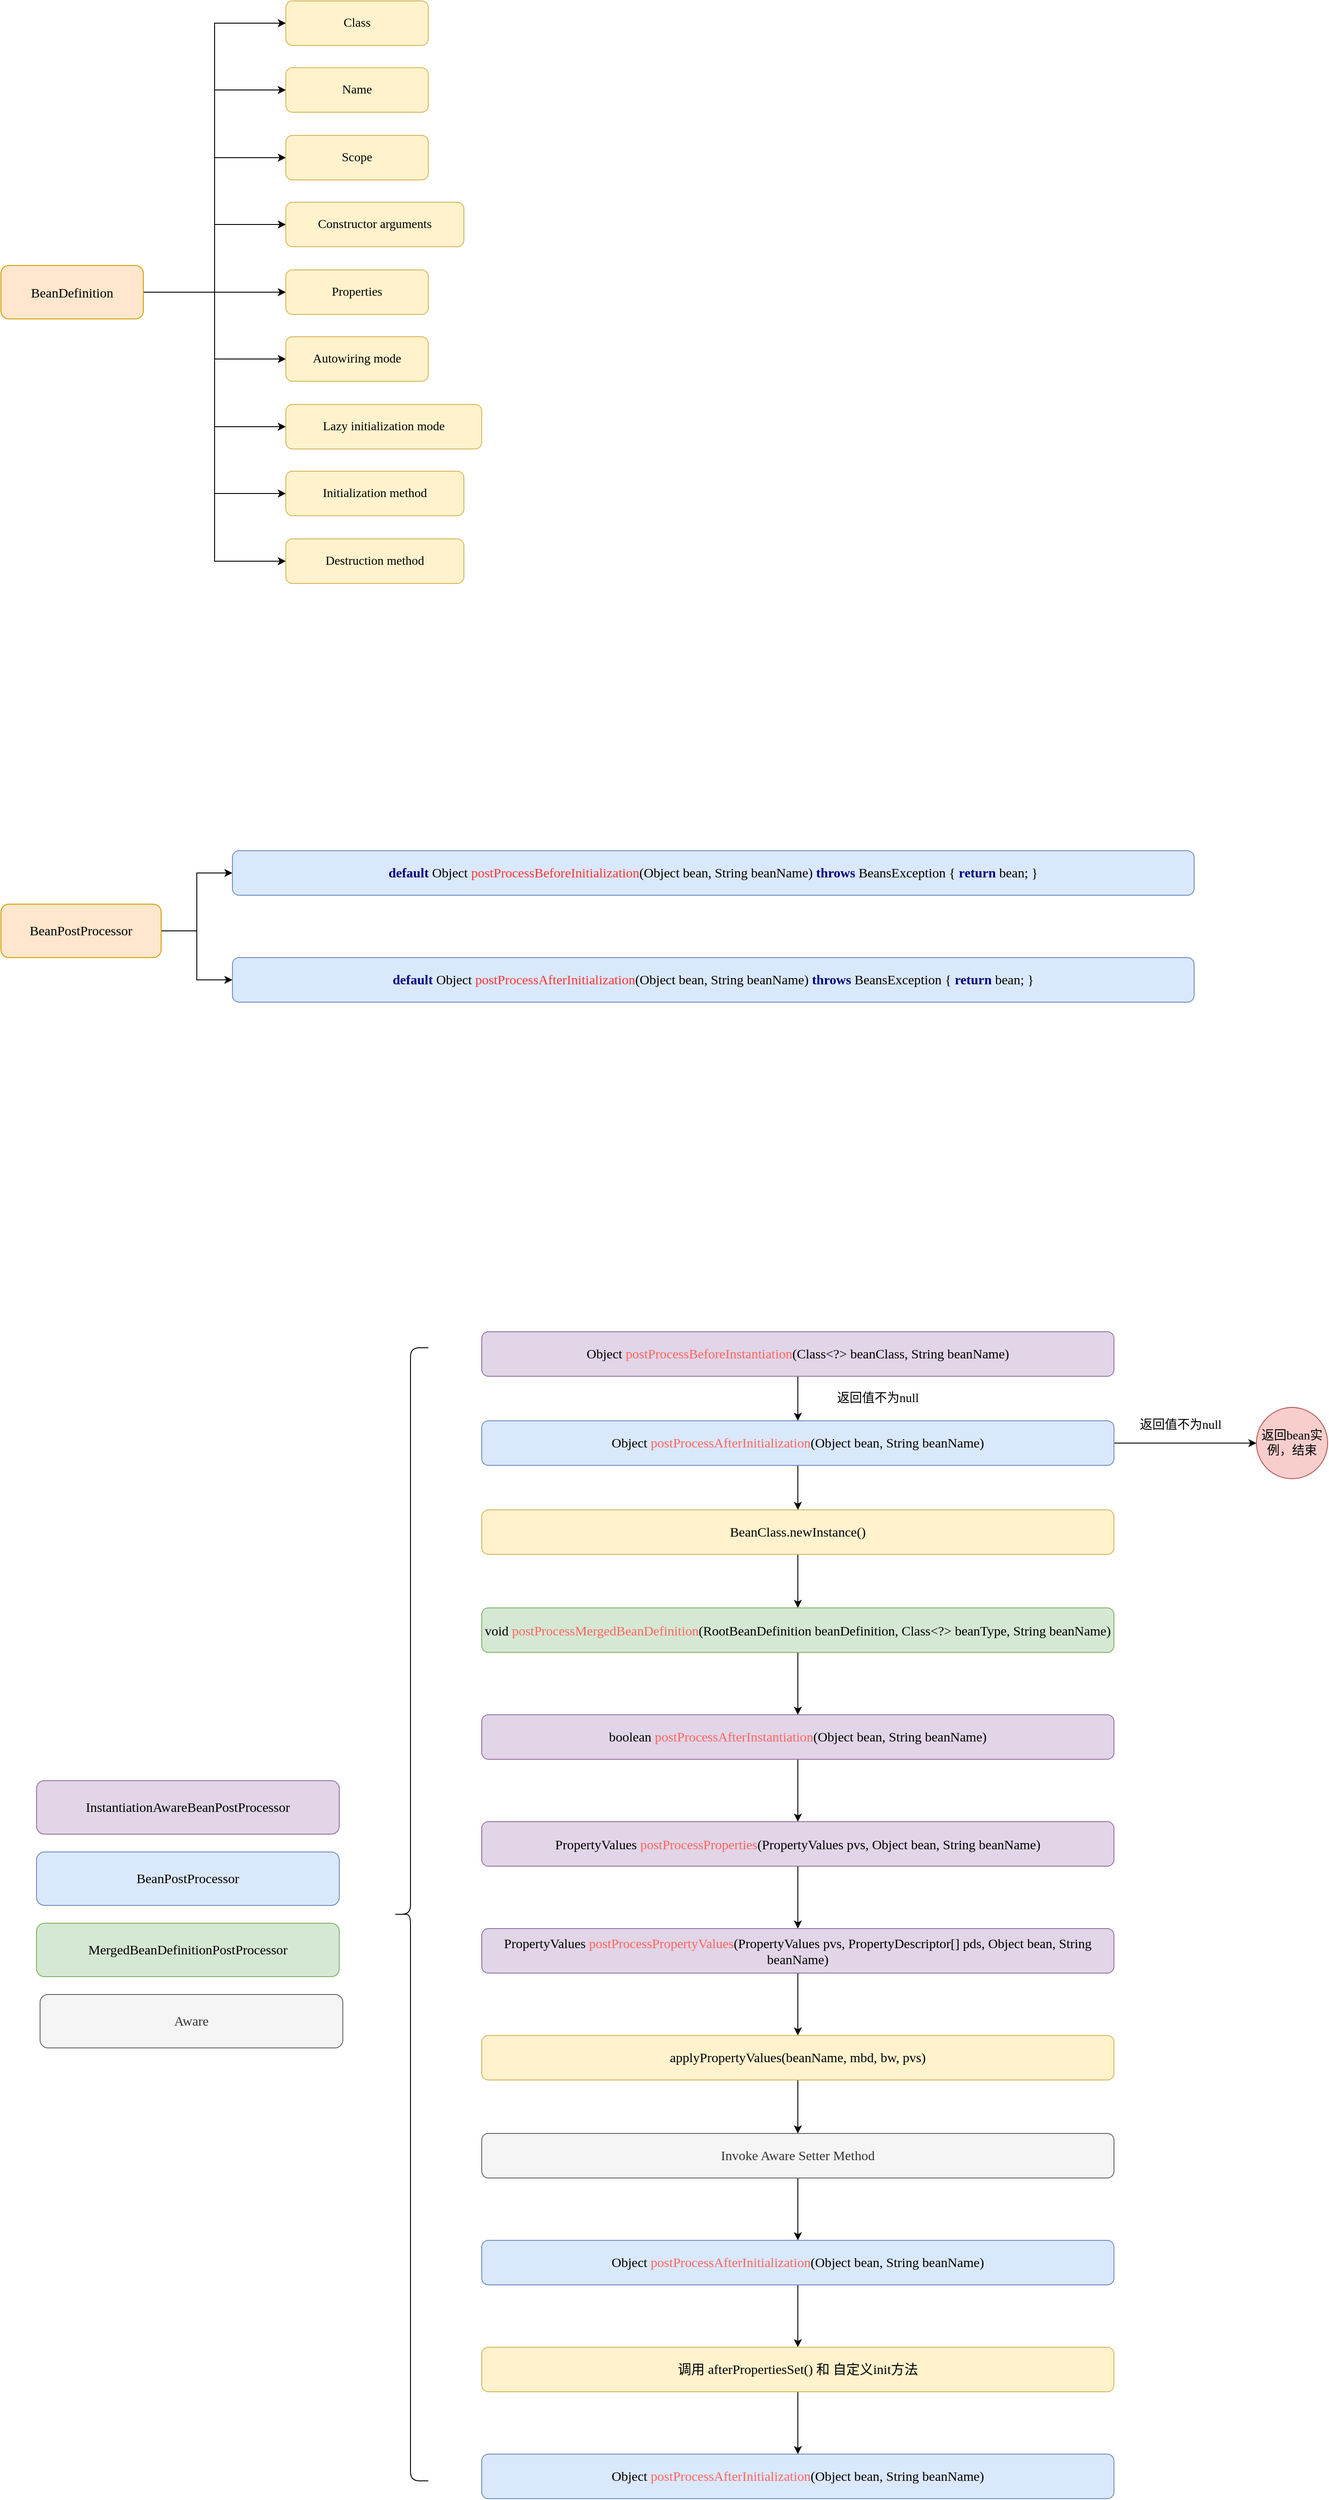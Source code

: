 <mxfile version="13.0.9" type="google" pages="2"><diagram id="gxPCDOl_KU-1ooFJxB6_" name="第 1 页"><mxGraphModel dx="5704" dy="3176" grid="1" gridSize="10" guides="1" tooltips="1" connect="1" arrows="1" fold="1" page="1" pageScale="1" pageWidth="827" pageHeight="1169" math="0" shadow="0"><root><mxCell id="0"/><mxCell id="1" parent="0"/><mxCell id="x4ZrSrbMYQMMbmm0ruc5-13" style="edgeStyle=orthogonalEdgeStyle;rounded=0;orthogonalLoop=1;jettySize=auto;html=1;exitX=1;exitY=0.5;exitDx=0;exitDy=0;entryX=0;entryY=0.5;entryDx=0;entryDy=0;" parent="1" source="x4ZrSrbMYQMMbmm0ruc5-1" target="x4ZrSrbMYQMMbmm0ruc5-2" edge="1"><mxGeometry relative="1" as="geometry"/></mxCell><mxCell id="x4ZrSrbMYQMMbmm0ruc5-14" style="edgeStyle=orthogonalEdgeStyle;rounded=0;orthogonalLoop=1;jettySize=auto;html=1;exitX=1;exitY=0.5;exitDx=0;exitDy=0;entryX=0;entryY=0.5;entryDx=0;entryDy=0;" parent="1" source="x4ZrSrbMYQMMbmm0ruc5-1" target="x4ZrSrbMYQMMbmm0ruc5-3" edge="1"><mxGeometry relative="1" as="geometry"/></mxCell><mxCell id="x4ZrSrbMYQMMbmm0ruc5-15" style="edgeStyle=orthogonalEdgeStyle;rounded=0;orthogonalLoop=1;jettySize=auto;html=1;exitX=1;exitY=0.5;exitDx=0;exitDy=0;entryX=0;entryY=0.5;entryDx=0;entryDy=0;" parent="1" source="x4ZrSrbMYQMMbmm0ruc5-1" target="x4ZrSrbMYQMMbmm0ruc5-5" edge="1"><mxGeometry relative="1" as="geometry"/></mxCell><mxCell id="x4ZrSrbMYQMMbmm0ruc5-16" style="edgeStyle=orthogonalEdgeStyle;rounded=0;orthogonalLoop=1;jettySize=auto;html=1;exitX=1;exitY=0.5;exitDx=0;exitDy=0;entryX=0;entryY=0.5;entryDx=0;entryDy=0;" parent="1" source="x4ZrSrbMYQMMbmm0ruc5-1" target="x4ZrSrbMYQMMbmm0ruc5-6" edge="1"><mxGeometry relative="1" as="geometry"/></mxCell><mxCell id="x4ZrSrbMYQMMbmm0ruc5-17" style="edgeStyle=orthogonalEdgeStyle;rounded=0;orthogonalLoop=1;jettySize=auto;html=1;exitX=1;exitY=0.5;exitDx=0;exitDy=0;entryX=0;entryY=0.5;entryDx=0;entryDy=0;" parent="1" source="x4ZrSrbMYQMMbmm0ruc5-1" target="x4ZrSrbMYQMMbmm0ruc5-7" edge="1"><mxGeometry relative="1" as="geometry"/></mxCell><mxCell id="x4ZrSrbMYQMMbmm0ruc5-18" style="edgeStyle=orthogonalEdgeStyle;rounded=0;orthogonalLoop=1;jettySize=auto;html=1;exitX=1;exitY=0.5;exitDx=0;exitDy=0;entryX=0;entryY=0.5;entryDx=0;entryDy=0;" parent="1" source="x4ZrSrbMYQMMbmm0ruc5-1" target="x4ZrSrbMYQMMbmm0ruc5-8" edge="1"><mxGeometry relative="1" as="geometry"/></mxCell><mxCell id="x4ZrSrbMYQMMbmm0ruc5-19" style="edgeStyle=orthogonalEdgeStyle;rounded=0;orthogonalLoop=1;jettySize=auto;html=1;exitX=1;exitY=0.5;exitDx=0;exitDy=0;entryX=0;entryY=0.5;entryDx=0;entryDy=0;" parent="1" source="x4ZrSrbMYQMMbmm0ruc5-1" target="x4ZrSrbMYQMMbmm0ruc5-9" edge="1"><mxGeometry relative="1" as="geometry"/></mxCell><mxCell id="x4ZrSrbMYQMMbmm0ruc5-20" style="edgeStyle=orthogonalEdgeStyle;rounded=0;orthogonalLoop=1;jettySize=auto;html=1;exitX=1;exitY=0.5;exitDx=0;exitDy=0;entryX=0;entryY=0.5;entryDx=0;entryDy=0;" parent="1" source="x4ZrSrbMYQMMbmm0ruc5-1" target="x4ZrSrbMYQMMbmm0ruc5-10" edge="1"><mxGeometry relative="1" as="geometry"/></mxCell><mxCell id="x4ZrSrbMYQMMbmm0ruc5-21" style="edgeStyle=orthogonalEdgeStyle;rounded=0;orthogonalLoop=1;jettySize=auto;html=1;exitX=1;exitY=0.5;exitDx=0;exitDy=0;entryX=0;entryY=0.5;entryDx=0;entryDy=0;" parent="1" source="x4ZrSrbMYQMMbmm0ruc5-1" target="x4ZrSrbMYQMMbmm0ruc5-11" edge="1"><mxGeometry relative="1" as="geometry"/></mxCell><mxCell id="x4ZrSrbMYQMMbmm0ruc5-1" value="&lt;font face=&quot;menlo&quot;&gt;BeanDefinition&lt;/font&gt;" style="rounded=1;whiteSpace=wrap;html=1;fontSize=15;fillColor=#ffe6cc;strokeColor=#d79b00;" parent="1" vertex="1"><mxGeometry x="30" y="553" width="160" height="60" as="geometry"/></mxCell><mxCell id="x4ZrSrbMYQMMbmm0ruc5-2" value="&lt;font face=&quot;menlo&quot;&gt;&lt;span style=&quot;font-size: 14px&quot;&gt;Class&lt;/span&gt;&lt;/font&gt;" style="rounded=1;whiteSpace=wrap;html=1;fontSize=13;fillColor=#fff2cc;strokeColor=#d6b656;" parent="1" vertex="1"><mxGeometry x="350" y="256" width="160" height="50" as="geometry"/></mxCell><mxCell id="x4ZrSrbMYQMMbmm0ruc5-3" value="&lt;font face=&quot;menlo&quot;&gt;&lt;span style=&quot;font-size: 14px&quot;&gt;Name&lt;/span&gt;&lt;/font&gt;" style="rounded=1;whiteSpace=wrap;html=1;fontSize=13;fillColor=#fff2cc;strokeColor=#d6b656;" parent="1" vertex="1"><mxGeometry x="350" y="331" width="160" height="50" as="geometry"/></mxCell><mxCell id="x4ZrSrbMYQMMbmm0ruc5-5" value="&lt;font face=&quot;menlo&quot;&gt;&lt;span style=&quot;font-size: 14px&quot;&gt;Scope&lt;/span&gt;&lt;/font&gt;" style="rounded=1;whiteSpace=wrap;html=1;fontSize=13;fillColor=#fff2cc;strokeColor=#d6b656;" parent="1" vertex="1"><mxGeometry x="350" y="407" width="160" height="50" as="geometry"/></mxCell><mxCell id="x4ZrSrbMYQMMbmm0ruc5-6" value="&lt;font face=&quot;menlo&quot;&gt;&lt;span style=&quot;font-size: 14px&quot;&gt;Constructor arguments&lt;/span&gt;&lt;/font&gt;" style="rounded=1;whiteSpace=wrap;html=1;fontSize=13;fillColor=#fff2cc;strokeColor=#d6b656;" parent="1" vertex="1"><mxGeometry x="350" y="482" width="200" height="50" as="geometry"/></mxCell><mxCell id="x4ZrSrbMYQMMbmm0ruc5-7" value="&lt;font face=&quot;menlo&quot;&gt;&lt;span style=&quot;font-size: 14px&quot;&gt;Properties&lt;/span&gt;&lt;/font&gt;" style="rounded=1;whiteSpace=wrap;html=1;fontSize=13;fillColor=#fff2cc;strokeColor=#d6b656;" parent="1" vertex="1"><mxGeometry x="350" y="558" width="160" height="50" as="geometry"/></mxCell><mxCell id="x4ZrSrbMYQMMbmm0ruc5-8" value="&lt;font face=&quot;menlo&quot;&gt;&lt;span style=&quot;font-size: 14px&quot;&gt;Autowiring mode&lt;/span&gt;&lt;/font&gt;" style="rounded=1;whiteSpace=wrap;html=1;fontSize=13;fillColor=#fff2cc;strokeColor=#d6b656;" parent="1" vertex="1"><mxGeometry x="350" y="633" width="160" height="50" as="geometry"/></mxCell><mxCell id="x4ZrSrbMYQMMbmm0ruc5-9" value="&lt;font face=&quot;menlo&quot;&gt;&lt;span style=&quot;font-size: 14px&quot;&gt;Lazy initialization mode&lt;/span&gt;&lt;/font&gt;" style="rounded=1;whiteSpace=wrap;html=1;fontSize=13;fillColor=#fff2cc;strokeColor=#d6b656;" parent="1" vertex="1"><mxGeometry x="350" y="709" width="220" height="50" as="geometry"/></mxCell><mxCell id="x4ZrSrbMYQMMbmm0ruc5-10" value="&lt;font face=&quot;menlo&quot;&gt;&lt;span style=&quot;font-size: 14px&quot;&gt;Initialization method&lt;/span&gt;&lt;/font&gt;" style="rounded=1;whiteSpace=wrap;html=1;fontSize=13;fillColor=#fff2cc;strokeColor=#d6b656;" parent="1" vertex="1"><mxGeometry x="350" y="784" width="200" height="50" as="geometry"/></mxCell><mxCell id="x4ZrSrbMYQMMbmm0ruc5-11" value="&lt;font face=&quot;menlo&quot;&gt;&lt;span style=&quot;font-size: 14px&quot;&gt;Destruction method&lt;/span&gt;&lt;/font&gt;" style="rounded=1;whiteSpace=wrap;html=1;fontSize=13;fillColor=#fff2cc;strokeColor=#d6b656;" parent="1" vertex="1"><mxGeometry x="350" y="860" width="200" height="50" as="geometry"/></mxCell><mxCell id="DmhwAiRuk8RHg8lQw8UB-2" style="edgeStyle=orthogonalEdgeStyle;rounded=0;orthogonalLoop=1;jettySize=auto;html=1;exitX=1;exitY=0.5;exitDx=0;exitDy=0;entryX=0;entryY=0.5;entryDx=0;entryDy=0;" edge="1" parent="1" source="x4ZrSrbMYQMMbmm0ruc5-22" target="x4ZrSrbMYQMMbmm0ruc5-23"><mxGeometry relative="1" as="geometry"/></mxCell><mxCell id="DmhwAiRuk8RHg8lQw8UB-3" style="edgeStyle=orthogonalEdgeStyle;rounded=0;orthogonalLoop=1;jettySize=auto;html=1;exitX=1;exitY=0.5;exitDx=0;exitDy=0;entryX=0;entryY=0.5;entryDx=0;entryDy=0;" edge="1" parent="1" source="x4ZrSrbMYQMMbmm0ruc5-22" target="DmhwAiRuk8RHg8lQw8UB-1"><mxGeometry relative="1" as="geometry"/></mxCell><mxCell id="x4ZrSrbMYQMMbmm0ruc5-22" value="&lt;pre style=&quot;font-family: &amp;#34;menlo&amp;#34; ; font-size: 11.3pt&quot;&gt;BeanPostProcessor&lt;/pre&gt;" style="rounded=1;whiteSpace=wrap;html=1;fontSize=15;fillColor=#ffe6cc;strokeColor=#d79b00;" parent="1" vertex="1"><mxGeometry x="30" y="1270" width="180" height="60" as="geometry"/></mxCell><mxCell id="x4ZrSrbMYQMMbmm0ruc5-23" value="&lt;pre style=&quot;font-family: &amp;#34;menlo&amp;#34; ; font-size: 11.3pt&quot;&gt;&lt;span style=&quot;color: rgb(0 , 0 , 128) ; font-weight: bold&quot;&gt;default &lt;/span&gt;Object &lt;font color=&quot;#ff3333&quot;&gt;postProcessBeforeInitialization&lt;/font&gt;(Object bean, String beanName) &lt;span style=&quot;color: rgb(0 , 0 , 128) ; font-weight: bold&quot;&gt;throws &lt;/span&gt;BeansException { &lt;span style=&quot;color: rgb(0 , 0 , 128) ; font-weight: bold&quot;&gt;return &lt;/span&gt;bean; }&lt;/pre&gt;" style="rounded=1;whiteSpace=wrap;html=1;fontSize=13;fillColor=#dae8fc;strokeColor=#6c8ebf;align=center;" parent="1" vertex="1"><mxGeometry x="290" y="1210" width="1080" height="50" as="geometry"/></mxCell><mxCell id="DmhwAiRuk8RHg8lQw8UB-1" value="&lt;pre style=&quot;font-size: 11.3pt ; font-family: &amp;#34;menlo&amp;#34;&quot;&gt;&lt;pre style=&quot;font-family: &amp;#34;menlo&amp;#34; ; font-size: 11.3pt&quot;&gt;&lt;span style=&quot;color: rgb(0 , 0 , 128) ; font-weight: bold&quot;&gt;default &lt;/span&gt;Object &lt;font color=&quot;#ff3333&quot;&gt;postProcessAfterInitialization&lt;/font&gt;(Object bean, String beanName) &lt;span style=&quot;color: rgb(0 , 0 , 128) ; font-weight: bold&quot;&gt;throws &lt;/span&gt;BeansException { &lt;span style=&quot;color: rgb(0 , 0 , 128) ; font-weight: bold&quot;&gt;return &lt;/span&gt;bean; }&lt;/pre&gt;&lt;/pre&gt;" style="rounded=1;whiteSpace=wrap;html=1;fontSize=13;fillColor=#dae8fc;strokeColor=#6c8ebf;align=center;" vertex="1" parent="1"><mxGeometry x="290" y="1330" width="1080" height="50" as="geometry"/></mxCell><mxCell id="DmhwAiRuk8RHg8lQw8UB-14" style="edgeStyle=orthogonalEdgeStyle;rounded=0;orthogonalLoop=1;jettySize=auto;html=1;exitX=0.5;exitY=1;exitDx=0;exitDy=0;entryX=0.5;entryY=0;entryDx=0;entryDy=0;" edge="1" parent="1" source="DmhwAiRuk8RHg8lQw8UB-4" target="DmhwAiRuk8RHg8lQw8UB-8"><mxGeometry relative="1" as="geometry"/></mxCell><mxCell id="DmhwAiRuk8RHg8lQw8UB-4" value="&lt;pre&gt;&lt;pre&gt;&lt;font face=&quot;menlo&quot;&gt;&lt;span style=&quot;font-size: 15.067px&quot;&gt;Object &lt;font color=&quot;#ff645e&quot;&gt;postProcessBeforeInstantiation&lt;/font&gt;(Class&amp;lt;?&amp;gt; beanClass, String beanName)&lt;/span&gt;&lt;/font&gt;&lt;font face=&quot;menlo&quot;&gt;&lt;span style=&quot;font-size: 11.3pt&quot;&gt;&lt;br&gt;&lt;/span&gt;&lt;/font&gt;&lt;/pre&gt;&lt;/pre&gt;" style="rounded=1;whiteSpace=wrap;html=1;fontSize=13;align=center;fillColor=#e1d5e7;strokeColor=#9673a6;" vertex="1" parent="1"><mxGeometry x="570" y="1750" width="710" height="50" as="geometry"/></mxCell><mxCell id="DmhwAiRuk8RHg8lQw8UB-5" value="&lt;pre style=&quot;font-family: &amp;#34;menlo&amp;#34; ; font-size: 11.3pt&quot;&gt;InstantiationAwareBeanPostProcessor&lt;/pre&gt;" style="rounded=1;whiteSpace=wrap;html=1;fontSize=15;fillColor=#e1d5e7;strokeColor=#9673a6;" vertex="1" parent="1"><mxGeometry x="70" y="2254" width="340" height="60" as="geometry"/></mxCell><mxCell id="DmhwAiRuk8RHg8lQw8UB-7" value="&lt;pre style=&quot;font-family: &amp;#34;menlo&amp;#34; ; font-size: 11.3pt&quot;&gt;BeanPostProcessor&lt;/pre&gt;" style="rounded=1;whiteSpace=wrap;html=1;fontSize=15;fillColor=#dae8fc;strokeColor=#6c8ebf;" vertex="1" parent="1"><mxGeometry x="70" y="2334" width="340" height="60" as="geometry"/></mxCell><mxCell id="DmhwAiRuk8RHg8lQw8UB-17" style="edgeStyle=orthogonalEdgeStyle;rounded=0;orthogonalLoop=1;jettySize=auto;html=1;exitX=1;exitY=0.5;exitDx=0;exitDy=0;entryX=0;entryY=0.5;entryDx=0;entryDy=0;" edge="1" parent="1" source="DmhwAiRuk8RHg8lQw8UB-8" target="DmhwAiRuk8RHg8lQw8UB-16"><mxGeometry relative="1" as="geometry"/></mxCell><mxCell id="DmhwAiRuk8RHg8lQw8UB-23" style="edgeStyle=orthogonalEdgeStyle;rounded=0;orthogonalLoop=1;jettySize=auto;html=1;exitX=0.5;exitY=1;exitDx=0;exitDy=0;entryX=0.5;entryY=0;entryDx=0;entryDy=0;strokeColor=#000000;" edge="1" parent="1" source="DmhwAiRuk8RHg8lQw8UB-8" target="DmhwAiRuk8RHg8lQw8UB-22"><mxGeometry relative="1" as="geometry"/></mxCell><mxCell id="DmhwAiRuk8RHg8lQw8UB-8" value="&lt;pre&gt;&lt;pre&gt;&lt;font face=&quot;menlo&quot;&gt;&lt;span style=&quot;font-size: 15.067px&quot;&gt;Object &lt;font color=&quot;#ff645e&quot;&gt;postProcessAfterInitialization&lt;/font&gt;(Object bean, String beanName)&lt;/span&gt;&lt;span style=&quot;font-size: 11.3pt&quot;&gt;&lt;br&gt;&lt;/span&gt;&lt;/font&gt;&lt;/pre&gt;&lt;/pre&gt;" style="rounded=1;whiteSpace=wrap;html=1;fontSize=13;align=center;fillColor=#dae8fc;strokeColor=#6c8ebf;" vertex="1" parent="1"><mxGeometry x="570" y="1850" width="710" height="50" as="geometry"/></mxCell><mxCell id="DmhwAiRuk8RHg8lQw8UB-15" value="&lt;font style=&quot;font-size: 14px&quot; face=&quot;menlo&quot;&gt;返回值不为null&lt;/font&gt;" style="text;html=1;strokeColor=none;fillColor=none;align=center;verticalAlign=middle;whiteSpace=wrap;rounded=0;" vertex="1" parent="1"><mxGeometry x="940" y="1810" width="150" height="30" as="geometry"/></mxCell><mxCell id="DmhwAiRuk8RHg8lQw8UB-16" value="&lt;font style=&quot;font-size: 14px&quot; face=&quot;menlo&quot;&gt;返回bean实例，结束&lt;/font&gt;" style="ellipse;whiteSpace=wrap;html=1;aspect=fixed;fillColor=#f8cecc;strokeColor=#b85450;" vertex="1" parent="1"><mxGeometry x="1440" y="1835" width="80" height="80" as="geometry"/></mxCell><mxCell id="DmhwAiRuk8RHg8lQw8UB-18" value="&lt;font style=&quot;font-size: 14px&quot; face=&quot;menlo&quot;&gt;返回值不为null&lt;/font&gt;" style="text;html=1;strokeColor=none;fillColor=none;align=center;verticalAlign=middle;whiteSpace=wrap;rounded=0;" vertex="1" parent="1"><mxGeometry x="1280" y="1840" width="150" height="30" as="geometry"/></mxCell><mxCell id="DmhwAiRuk8RHg8lQw8UB-27" style="edgeStyle=orthogonalEdgeStyle;rounded=0;orthogonalLoop=1;jettySize=auto;html=1;exitX=0.5;exitY=1;exitDx=0;exitDy=0;entryX=0.5;entryY=0;entryDx=0;entryDy=0;strokeColor=#000000;" edge="1" parent="1" source="DmhwAiRuk8RHg8lQw8UB-22" target="DmhwAiRuk8RHg8lQw8UB-25"><mxGeometry relative="1" as="geometry"/></mxCell><mxCell id="DmhwAiRuk8RHg8lQw8UB-22" value="&lt;pre&gt;&lt;pre&gt;&lt;font face=&quot;menlo&quot;&gt;&lt;span style=&quot;font-size: 15.067px&quot;&gt;BeanClass.newInstance()&lt;/span&gt;&lt;/font&gt;&lt;/pre&gt;&lt;/pre&gt;" style="rounded=1;whiteSpace=wrap;html=1;fontSize=13;align=center;fillColor=#fff2cc;strokeColor=#d6b656;" vertex="1" parent="1"><mxGeometry x="570" y="1950" width="710" height="50" as="geometry"/></mxCell><mxCell id="DmhwAiRuk8RHg8lQw8UB-24" value="&lt;pre style=&quot;font-family: &amp;#34;menlo&amp;#34; ; font-size: 11.3pt&quot;&gt;MergedBeanDefinitionPostProcessor&lt;/pre&gt;" style="rounded=1;whiteSpace=wrap;html=1;fontSize=15;fillColor=#d5e8d4;strokeColor=#82b366;" vertex="1" parent="1"><mxGeometry x="70" y="2414" width="340" height="60" as="geometry"/></mxCell><mxCell id="DmhwAiRuk8RHg8lQw8UB-29" style="edgeStyle=orthogonalEdgeStyle;rounded=0;orthogonalLoop=1;jettySize=auto;html=1;exitX=0.5;exitY=1;exitDx=0;exitDy=0;strokeColor=#000000;" edge="1" parent="1" source="DmhwAiRuk8RHg8lQw8UB-25" target="DmhwAiRuk8RHg8lQw8UB-28"><mxGeometry relative="1" as="geometry"/></mxCell><mxCell id="DmhwAiRuk8RHg8lQw8UB-25" value="&lt;font face=&quot;menlo&quot; style=&quot;font-size: 15px&quot;&gt;void &lt;font color=&quot;#ff645e&quot;&gt;postProcessMergedBeanDefinition&lt;/font&gt;(RootBeanDefinition beanDefinition, Class&amp;lt;?&amp;gt; beanType, String beanName)&lt;/font&gt;" style="rounded=1;whiteSpace=wrap;fontSize=15;align=center;fillColor=#d5e8d4;strokeColor=#82b366;html=1;" vertex="1" parent="1"><mxGeometry x="570" y="2060" width="710" height="50" as="geometry"/></mxCell><mxCell id="DmhwAiRuk8RHg8lQw8UB-31" style="edgeStyle=orthogonalEdgeStyle;rounded=0;orthogonalLoop=1;jettySize=auto;html=1;exitX=0.5;exitY=1;exitDx=0;exitDy=0;entryX=0.5;entryY=0;entryDx=0;entryDy=0;strokeColor=#000000;" edge="1" parent="1" source="DmhwAiRuk8RHg8lQw8UB-28" target="DmhwAiRuk8RHg8lQw8UB-30"><mxGeometry relative="1" as="geometry"/></mxCell><mxCell id="DmhwAiRuk8RHg8lQw8UB-28" value="&lt;pre&gt;&lt;pre&gt;&lt;font face=&quot;menlo&quot;&gt;&lt;span style=&quot;font-size: 15.067px&quot;&gt;boolean &lt;font color=&quot;#ff645e&quot;&gt;postProcessAfterInstantiation&lt;/font&gt;(Object bean, String beanName)&lt;/span&gt;&lt;span style=&quot;font-size: 11.3pt&quot;&gt;&lt;br&gt;&lt;/span&gt;&lt;/font&gt;&lt;/pre&gt;&lt;/pre&gt;" style="rounded=1;whiteSpace=wrap;html=1;fontSize=13;align=center;fillColor=#e1d5e7;strokeColor=#9673a6;" vertex="1" parent="1"><mxGeometry x="570" y="2180" width="710" height="50" as="geometry"/></mxCell><mxCell id="DmhwAiRuk8RHg8lQw8UB-36" style="edgeStyle=orthogonalEdgeStyle;rounded=0;orthogonalLoop=1;jettySize=auto;html=1;exitX=0.5;exitY=1;exitDx=0;exitDy=0;entryX=0.5;entryY=0;entryDx=0;entryDy=0;strokeColor=#000000;" edge="1" parent="1" source="DmhwAiRuk8RHg8lQw8UB-30" target="DmhwAiRuk8RHg8lQw8UB-35"><mxGeometry relative="1" as="geometry"/></mxCell><mxCell id="DmhwAiRuk8RHg8lQw8UB-30" value="&lt;font style=&quot;font-size: 15px&quot; face=&quot;menlo&quot;&gt;PropertyValues &lt;font color=&quot;#ff645e&quot;&gt;postProcessProperties&lt;/font&gt;(PropertyValues pvs, Object bean, String beanName)&lt;/font&gt;" style="rounded=1;whiteSpace=wrap;fontSize=13;align=center;fillColor=#e1d5e7;strokeColor=#9673a6;html=1;" vertex="1" parent="1"><mxGeometry x="570" y="2300" width="710" height="50" as="geometry"/></mxCell><mxCell id="DmhwAiRuk8RHg8lQw8UB-34" value="" style="shape=curlyBracket;whiteSpace=wrap;html=1;rounded=1;" vertex="1" parent="1"><mxGeometry x="470" y="1768" width="40" height="1272" as="geometry"/></mxCell><mxCell id="DmhwAiRuk8RHg8lQw8UB-38" style="edgeStyle=orthogonalEdgeStyle;rounded=0;orthogonalLoop=1;jettySize=auto;html=1;exitX=0.5;exitY=1;exitDx=0;exitDy=0;strokeColor=#000000;" edge="1" parent="1" source="DmhwAiRuk8RHg8lQw8UB-35" target="DmhwAiRuk8RHg8lQw8UB-37"><mxGeometry relative="1" as="geometry"/></mxCell><mxCell id="DmhwAiRuk8RHg8lQw8UB-35" value="&lt;font face=&quot;menlo&quot;&gt;&lt;span style=&quot;font-size: 15px&quot;&gt;PropertyValues &lt;font color=&quot;#ff645e&quot;&gt;postProcessPropertyValues&lt;/font&gt;(PropertyValues pvs, PropertyDescriptor[] pds, Object bean, String beanName)&lt;/span&gt;&lt;/font&gt;" style="rounded=1;whiteSpace=wrap;fontSize=13;align=center;fillColor=#e1d5e7;strokeColor=#9673a6;html=1;" vertex="1" parent="1"><mxGeometry x="570" y="2420" width="710" height="50" as="geometry"/></mxCell><mxCell id="DmhwAiRuk8RHg8lQw8UB-42" style="edgeStyle=orthogonalEdgeStyle;rounded=0;orthogonalLoop=1;jettySize=auto;html=1;exitX=0.5;exitY=1;exitDx=0;exitDy=0;strokeColor=#000000;" edge="1" parent="1" source="DmhwAiRuk8RHg8lQw8UB-37" target="DmhwAiRuk8RHg8lQw8UB-41"><mxGeometry relative="1" as="geometry"/></mxCell><mxCell id="DmhwAiRuk8RHg8lQw8UB-37" value="&lt;pre&gt;&lt;pre&gt;&lt;font face=&quot;menlo&quot;&gt;&lt;span style=&quot;font-size: 15.067px&quot;&gt;applyPropertyValues(beanName, mbd, bw, pvs)&lt;/span&gt;&lt;/font&gt;&lt;br&gt;&lt;/pre&gt;&lt;/pre&gt;" style="rounded=1;whiteSpace=wrap;html=1;fontSize=13;align=center;fillColor=#fff2cc;strokeColor=#d6b656;" vertex="1" parent="1"><mxGeometry x="570" y="2540" width="710" height="50" as="geometry"/></mxCell><mxCell id="DmhwAiRuk8RHg8lQw8UB-39" value="&lt;pre style=&quot;font-family: &amp;#34;menlo&amp;#34; ; font-size: 11.3pt&quot;&gt;Aware&lt;/pre&gt;" style="rounded=1;whiteSpace=wrap;html=1;fontSize=15;fillColor=#f5f5f5;strokeColor=#666666;fontColor=#333333;" vertex="1" parent="1"><mxGeometry x="74" y="2494" width="340" height="60" as="geometry"/></mxCell><mxCell id="DmhwAiRuk8RHg8lQw8UB-44" style="edgeStyle=orthogonalEdgeStyle;rounded=0;orthogonalLoop=1;jettySize=auto;html=1;exitX=0.5;exitY=1;exitDx=0;exitDy=0;entryX=0.5;entryY=0;entryDx=0;entryDy=0;strokeColor=#000000;" edge="1" parent="1" source="DmhwAiRuk8RHg8lQw8UB-41" target="DmhwAiRuk8RHg8lQw8UB-43"><mxGeometry relative="1" as="geometry"/></mxCell><mxCell id="DmhwAiRuk8RHg8lQw8UB-41" value="&lt;pre&gt;&lt;pre&gt;&lt;font face=&quot;menlo&quot;&gt;&lt;span style=&quot;font-size: 15.067px&quot;&gt;Invoke Aware Setter Method&lt;/span&gt;&lt;/font&gt;&lt;/pre&gt;&lt;/pre&gt;" style="rounded=1;whiteSpace=wrap;html=1;fontSize=13;align=center;fillColor=#f5f5f5;strokeColor=#666666;fontColor=#333333;" vertex="1" parent="1"><mxGeometry x="570" y="2650" width="710" height="50" as="geometry"/></mxCell><mxCell id="DmhwAiRuk8RHg8lQw8UB-46" style="edgeStyle=orthogonalEdgeStyle;rounded=0;orthogonalLoop=1;jettySize=auto;html=1;exitX=0.5;exitY=1;exitDx=0;exitDy=0;entryX=0.5;entryY=0;entryDx=0;entryDy=0;strokeColor=#000000;" edge="1" parent="1" source="DmhwAiRuk8RHg8lQw8UB-43" target="DmhwAiRuk8RHg8lQw8UB-45"><mxGeometry relative="1" as="geometry"/></mxCell><mxCell id="DmhwAiRuk8RHg8lQw8UB-43" value="&lt;pre&gt;&lt;pre&gt;&lt;font face=&quot;menlo&quot;&gt;&lt;span style=&quot;font-size: 15.067px&quot;&gt;Object &lt;font color=&quot;#ff645e&quot;&gt;postProcessAfterInitialization&lt;/font&gt;(Object bean, String beanName)&lt;/span&gt;&lt;span style=&quot;font-size: 11.3pt&quot;&gt;&lt;br&gt;&lt;/span&gt;&lt;/font&gt;&lt;/pre&gt;&lt;/pre&gt;" style="rounded=1;whiteSpace=wrap;html=1;fontSize=13;align=center;fillColor=#dae8fc;strokeColor=#6c8ebf;" vertex="1" parent="1"><mxGeometry x="570" y="2770" width="710" height="50" as="geometry"/></mxCell><mxCell id="DmhwAiRuk8RHg8lQw8UB-48" style="edgeStyle=orthogonalEdgeStyle;rounded=0;orthogonalLoop=1;jettySize=auto;html=1;exitX=0.5;exitY=1;exitDx=0;exitDy=0;entryX=0.5;entryY=0;entryDx=0;entryDy=0;strokeColor=#000000;" edge="1" parent="1" source="DmhwAiRuk8RHg8lQw8UB-45" target="DmhwAiRuk8RHg8lQw8UB-47"><mxGeometry relative="1" as="geometry"/></mxCell><mxCell id="DmhwAiRuk8RHg8lQw8UB-45" value="&lt;pre&gt;&lt;pre&gt;&lt;font face=&quot;menlo&quot;&gt;&lt;span style=&quot;font-size: 15.067px&quot;&gt;调用 afterPropertiesSet() 和 自定义init方法&lt;/span&gt;&lt;/font&gt;&lt;br&gt;&lt;/pre&gt;&lt;/pre&gt;" style="rounded=1;whiteSpace=wrap;html=1;fontSize=13;align=center;fillColor=#fff2cc;strokeColor=#d6b656;" vertex="1" parent="1"><mxGeometry x="570" y="2890" width="710" height="50" as="geometry"/></mxCell><mxCell id="DmhwAiRuk8RHg8lQw8UB-47" value="&lt;pre&gt;&lt;pre&gt;&lt;font face=&quot;menlo&quot;&gt;&lt;span style=&quot;font-size: 15.067px&quot;&gt;Object &lt;font color=&quot;#ff645e&quot;&gt;postProcessAfterInitialization&lt;/font&gt;(Object bean, String beanName)&lt;/span&gt;&lt;span style=&quot;font-size: 11.3pt&quot;&gt;&lt;br&gt;&lt;/span&gt;&lt;/font&gt;&lt;/pre&gt;&lt;/pre&gt;" style="rounded=1;whiteSpace=wrap;html=1;fontSize=13;align=center;fillColor=#dae8fc;strokeColor=#6c8ebf;" vertex="1" parent="1"><mxGeometry x="570" y="3010" width="710" height="50" as="geometry"/></mxCell></root></mxGraphModel></diagram><diagram id="12WCsYEI_k-tG-BwKFcw" name="第 2 页"><mxGraphModel dx="1426" dy="-375" grid="1" gridSize="10" guides="1" tooltips="1" connect="1" arrows="1" fold="1" page="1" pageScale="1" pageWidth="827" pageHeight="1169" math="0" shadow="0"><root><mxCell id="_kVO2irpU7J_K13XFFpg-0"/><mxCell id="_kVO2irpU7J_K13XFFpg-1" parent="_kVO2irpU7J_K13XFFpg-0"/><mxCell id="yomAnzkIJAUY5oKz1dkJ-0" style="edgeStyle=orthogonalEdgeStyle;rounded=0;orthogonalLoop=1;jettySize=auto;html=1;exitX=0.5;exitY=1;exitDx=0;exitDy=0;entryX=0.5;entryY=0;entryDx=0;entryDy=0;" edge="1" parent="_kVO2irpU7J_K13XFFpg-1" source="yomAnzkIJAUY5oKz1dkJ-1" target="yomAnzkIJAUY5oKz1dkJ-6"><mxGeometry relative="1" as="geometry"/></mxCell><mxCell id="yomAnzkIJAUY5oKz1dkJ-1" value="&lt;pre&gt;&lt;pre&gt;&lt;font face=&quot;menlo&quot;&gt;&lt;span style=&quot;font-size: 15.067px&quot;&gt;Object &lt;font color=&quot;#ff645e&quot;&gt;postProcessBeforeInstantiation&lt;/font&gt;(Class&amp;lt;?&amp;gt; beanClass, String beanName)&lt;/span&gt;&lt;/font&gt;&lt;font face=&quot;menlo&quot;&gt;&lt;span style=&quot;font-size: 11.3pt&quot;&gt;&lt;br&gt;&lt;/span&gt;&lt;/font&gt;&lt;/pre&gt;&lt;/pre&gt;" style="rounded=1;whiteSpace=wrap;html=1;fontSize=16;align=center;fillColor=#e1d5e7;strokeColor=#9673a6;" vertex="1" parent="_kVO2irpU7J_K13XFFpg-1"><mxGeometry x="780" y="1340" width="710" height="50" as="geometry"/></mxCell><mxCell id="yomAnzkIJAUY5oKz1dkJ-2" value="&lt;pre style=&quot;font-family: &amp;#34;menlo&amp;#34; ; font-size: 11.3pt&quot;&gt;InstantiationAwareBeanPostProcessor&lt;/pre&gt;" style="rounded=1;whiteSpace=wrap;html=1;fontSize=15;fillColor=#e1d5e7;strokeColor=#9673a6;" vertex="1" parent="_kVO2irpU7J_K13XFFpg-1"><mxGeometry x="2030" y="1770" width="340" height="60" as="geometry"/></mxCell><mxCell id="yomAnzkIJAUY5oKz1dkJ-3" value="&lt;pre style=&quot;font-family: &amp;#34;menlo&amp;#34; ; font-size: 11.3pt&quot;&gt;BeanPostProcessor&lt;/pre&gt;" style="rounded=1;whiteSpace=wrap;html=1;fontSize=15;fillColor=#dae8fc;strokeColor=#6c8ebf;" vertex="1" parent="_kVO2irpU7J_K13XFFpg-1"><mxGeometry x="2030" y="1850" width="340" height="60" as="geometry"/></mxCell><mxCell id="yomAnzkIJAUY5oKz1dkJ-4" style="edgeStyle=orthogonalEdgeStyle;rounded=0;orthogonalLoop=1;jettySize=auto;html=1;exitX=1;exitY=0.5;exitDx=0;exitDy=0;entryX=0;entryY=0.5;entryDx=0;entryDy=0;" edge="1" parent="_kVO2irpU7J_K13XFFpg-1" source="yomAnzkIJAUY5oKz1dkJ-6" target="yomAnzkIJAUY5oKz1dkJ-8"><mxGeometry relative="1" as="geometry"/></mxCell><mxCell id="yomAnzkIJAUY5oKz1dkJ-5" style="edgeStyle=orthogonalEdgeStyle;rounded=0;orthogonalLoop=1;jettySize=auto;html=1;exitX=0.5;exitY=1;exitDx=0;exitDy=0;entryX=0.5;entryY=0;entryDx=0;entryDy=0;strokeColor=#000000;" edge="1" parent="_kVO2irpU7J_K13XFFpg-1" source="yomAnzkIJAUY5oKz1dkJ-6" target="yomAnzkIJAUY5oKz1dkJ-11"><mxGeometry relative="1" as="geometry"/></mxCell><mxCell id="yomAnzkIJAUY5oKz1dkJ-6" value="&lt;pre&gt;&lt;pre&gt;&lt;font face=&quot;menlo&quot;&gt;&lt;span style=&quot;font-size: 15.067px&quot;&gt;Object &lt;font color=&quot;#ff645e&quot;&gt;postProcessAfterInitialization&lt;/font&gt;(Object bean, String beanName)&lt;/span&gt;&lt;span style=&quot;font-size: 11.3pt&quot;&gt;&lt;br&gt;&lt;/span&gt;&lt;/font&gt;&lt;/pre&gt;&lt;/pre&gt;" style="rounded=1;whiteSpace=wrap;html=1;fontSize=13;align=center;fillColor=#dae8fc;strokeColor=#6c8ebf;" vertex="1" parent="_kVO2irpU7J_K13XFFpg-1"><mxGeometry x="780" y="1440" width="710" height="50" as="geometry"/></mxCell><mxCell id="yomAnzkIJAUY5oKz1dkJ-7" value="&lt;font style=&quot;font-size: 14px&quot; face=&quot;menlo&quot;&gt;返回值不为null&lt;/font&gt;" style="text;html=1;strokeColor=none;fillColor=none;align=center;verticalAlign=middle;whiteSpace=wrap;rounded=0;" vertex="1" parent="_kVO2irpU7J_K13XFFpg-1"><mxGeometry x="1150" y="1400" width="150" height="30" as="geometry"/></mxCell><mxCell id="yomAnzkIJAUY5oKz1dkJ-8" value="&lt;font style=&quot;font-size: 14px&quot; face=&quot;menlo&quot;&gt;返回bean实例，结束&lt;/font&gt;" style="ellipse;whiteSpace=wrap;html=1;aspect=fixed;fillColor=#f8cecc;strokeColor=#b85450;" vertex="1" parent="_kVO2irpU7J_K13XFFpg-1"><mxGeometry x="1650" y="1425" width="80" height="80" as="geometry"/></mxCell><mxCell id="yomAnzkIJAUY5oKz1dkJ-9" value="&lt;font style=&quot;font-size: 14px&quot; face=&quot;menlo&quot;&gt;返回值不为null&lt;/font&gt;" style="text;html=1;strokeColor=none;fillColor=none;align=center;verticalAlign=middle;whiteSpace=wrap;rounded=0;" vertex="1" parent="_kVO2irpU7J_K13XFFpg-1"><mxGeometry x="1490" y="1430" width="150" height="30" as="geometry"/></mxCell><mxCell id="yomAnzkIJAUY5oKz1dkJ-10" style="edgeStyle=orthogonalEdgeStyle;rounded=0;orthogonalLoop=1;jettySize=auto;html=1;exitX=0.5;exitY=1;exitDx=0;exitDy=0;entryX=0.5;entryY=0;entryDx=0;entryDy=0;strokeColor=#000000;" edge="1" parent="_kVO2irpU7J_K13XFFpg-1" source="yomAnzkIJAUY5oKz1dkJ-11" target="yomAnzkIJAUY5oKz1dkJ-14"><mxGeometry relative="1" as="geometry"/></mxCell><mxCell id="yomAnzkIJAUY5oKz1dkJ-11" value="&lt;pre&gt;&lt;pre&gt;&lt;font face=&quot;menlo&quot;&gt;&lt;span style=&quot;font-size: 15.067px&quot;&gt;Constructor.newInstance()&lt;/span&gt;&lt;/font&gt;&lt;/pre&gt;&lt;/pre&gt;" style="rounded=1;whiteSpace=wrap;html=1;fontSize=13;align=center;fillColor=#fff2cc;strokeColor=#d6b656;" vertex="1" parent="_kVO2irpU7J_K13XFFpg-1"><mxGeometry x="780" y="1540" width="710" height="50" as="geometry"/></mxCell><mxCell id="yomAnzkIJAUY5oKz1dkJ-12" value="&lt;pre style=&quot;font-family: &amp;#34;menlo&amp;#34; ; font-size: 11.3pt&quot;&gt;MergedBeanDefinitionPostProcessor&lt;/pre&gt;" style="rounded=1;whiteSpace=wrap;html=1;fontSize=15;fillColor=#d5e8d4;strokeColor=#82b366;" vertex="1" parent="_kVO2irpU7J_K13XFFpg-1"><mxGeometry x="2030" y="1930" width="340" height="60" as="geometry"/></mxCell><mxCell id="yomAnzkIJAUY5oKz1dkJ-13" style="edgeStyle=orthogonalEdgeStyle;rounded=0;orthogonalLoop=1;jettySize=auto;html=1;exitX=0.5;exitY=1;exitDx=0;exitDy=0;strokeColor=#000000;" edge="1" parent="_kVO2irpU7J_K13XFFpg-1" source="yomAnzkIJAUY5oKz1dkJ-14" target="yomAnzkIJAUY5oKz1dkJ-16"><mxGeometry relative="1" as="geometry"/></mxCell><mxCell id="yomAnzkIJAUY5oKz1dkJ-14" value="&lt;font face=&quot;menlo&quot; style=&quot;font-size: 15px&quot;&gt;void &lt;font color=&quot;#ff645e&quot;&gt;postProcessMergedBeanDefinition&lt;/font&gt;(RootBeanDefinition beanDefinition, Class&amp;lt;?&amp;gt; beanType, String beanName)&lt;/font&gt;" style="rounded=1;whiteSpace=wrap;fontSize=15;align=center;fillColor=#d5e8d4;strokeColor=#82b366;html=1;" vertex="1" parent="_kVO2irpU7J_K13XFFpg-1"><mxGeometry x="780" y="1650" width="710" height="50" as="geometry"/></mxCell><mxCell id="yomAnzkIJAUY5oKz1dkJ-15" style="edgeStyle=orthogonalEdgeStyle;rounded=0;orthogonalLoop=1;jettySize=auto;html=1;exitX=0.5;exitY=1;exitDx=0;exitDy=0;entryX=0.5;entryY=0;entryDx=0;entryDy=0;strokeColor=#000000;" edge="1" parent="_kVO2irpU7J_K13XFFpg-1" source="yomAnzkIJAUY5oKz1dkJ-16" target="yomAnzkIJAUY5oKz1dkJ-18"><mxGeometry relative="1" as="geometry"/></mxCell><mxCell id="yomAnzkIJAUY5oKz1dkJ-16" value="&lt;pre&gt;&lt;pre&gt;&lt;font face=&quot;menlo&quot;&gt;&lt;span style=&quot;font-size: 15.067px&quot;&gt;boolean &lt;font color=&quot;#ff645e&quot;&gt;postProcessAfterInstantiation&lt;/font&gt;(Object bean, String beanName)&lt;/span&gt;&lt;span style=&quot;font-size: 11.3pt&quot;&gt;&lt;br&gt;&lt;/span&gt;&lt;/font&gt;&lt;/pre&gt;&lt;/pre&gt;" style="rounded=1;whiteSpace=wrap;html=1;fontSize=13;align=center;fillColor=#e1d5e7;strokeColor=#9673a6;" vertex="1" parent="_kVO2irpU7J_K13XFFpg-1"><mxGeometry x="780" y="1770" width="710" height="50" as="geometry"/></mxCell><mxCell id="yomAnzkIJAUY5oKz1dkJ-17" style="edgeStyle=orthogonalEdgeStyle;rounded=0;orthogonalLoop=1;jettySize=auto;html=1;exitX=0.5;exitY=1;exitDx=0;exitDy=0;entryX=0.5;entryY=0;entryDx=0;entryDy=0;strokeColor=#000000;" edge="1" parent="_kVO2irpU7J_K13XFFpg-1" source="yomAnzkIJAUY5oKz1dkJ-18" target="yomAnzkIJAUY5oKz1dkJ-21"><mxGeometry relative="1" as="geometry"/></mxCell><mxCell id="yomAnzkIJAUY5oKz1dkJ-18" value="&lt;font style=&quot;font-size: 15px&quot; face=&quot;menlo&quot;&gt;PropertyValues &lt;font color=&quot;#ff645e&quot;&gt;postProcessProperties&lt;/font&gt;(PropertyValues pvs, Object bean, String beanName)&lt;/font&gt;" style="rounded=1;whiteSpace=wrap;fontSize=13;align=center;fillColor=#e1d5e7;strokeColor=#9673a6;html=1;" vertex="1" parent="_kVO2irpU7J_K13XFFpg-1"><mxGeometry x="780" y="1890" width="710" height="50" as="geometry"/></mxCell><mxCell id="yomAnzkIJAUY5oKz1dkJ-20" style="edgeStyle=orthogonalEdgeStyle;rounded=0;orthogonalLoop=1;jettySize=auto;html=1;exitX=0.5;exitY=1;exitDx=0;exitDy=0;strokeColor=#000000;" edge="1" parent="_kVO2irpU7J_K13XFFpg-1" source="yomAnzkIJAUY5oKz1dkJ-21" target="yomAnzkIJAUY5oKz1dkJ-23"><mxGeometry relative="1" as="geometry"/></mxCell><mxCell id="yomAnzkIJAUY5oKz1dkJ-21" value="&lt;font face=&quot;menlo&quot;&gt;&lt;span style=&quot;font-size: 15px&quot;&gt;PropertyValues &lt;font color=&quot;#ff645e&quot;&gt;postProcessPropertyValues&lt;/font&gt;(PropertyValues pvs, PropertyDescriptor[] pds, Object bean, String beanName)&lt;/span&gt;&lt;/font&gt;" style="rounded=1;whiteSpace=wrap;fontSize=13;align=center;fillColor=#e1d5e7;strokeColor=#9673a6;html=1;" vertex="1" parent="_kVO2irpU7J_K13XFFpg-1"><mxGeometry x="780" y="2010" width="710" height="50" as="geometry"/></mxCell><mxCell id="yomAnzkIJAUY5oKz1dkJ-22" style="edgeStyle=orthogonalEdgeStyle;rounded=0;orthogonalLoop=1;jettySize=auto;html=1;exitX=0.5;exitY=1;exitDx=0;exitDy=0;strokeColor=#000000;" edge="1" parent="_kVO2irpU7J_K13XFFpg-1" source="yomAnzkIJAUY5oKz1dkJ-23" target="yomAnzkIJAUY5oKz1dkJ-26"><mxGeometry relative="1" as="geometry"/></mxCell><mxCell id="yomAnzkIJAUY5oKz1dkJ-23" value="&lt;pre&gt;&lt;pre&gt;&lt;font face=&quot;menlo&quot;&gt;&lt;span style=&quot;font-size: 15.067px&quot;&gt;applyPropertyValues(beanName, mbd, bw, pvs)&lt;/span&gt;&lt;/font&gt;&lt;br&gt;&lt;/pre&gt;&lt;/pre&gt;" style="rounded=1;whiteSpace=wrap;html=1;fontSize=13;align=center;fillColor=#fff2cc;strokeColor=#d6b656;" vertex="1" parent="_kVO2irpU7J_K13XFFpg-1"><mxGeometry x="780" y="2130" width="710" height="50" as="geometry"/></mxCell><mxCell id="yomAnzkIJAUY5oKz1dkJ-24" value="&lt;pre style=&quot;font-family: &amp;#34;menlo&amp;#34; ; font-size: 11.3pt&quot;&gt;Aware&lt;/pre&gt;" style="rounded=1;whiteSpace=wrap;html=1;fontSize=15;fillColor=#f5f5f5;strokeColor=#666666;fontColor=#333333;" vertex="1" parent="_kVO2irpU7J_K13XFFpg-1"><mxGeometry x="2034" y="2010" width="340" height="60" as="geometry"/></mxCell><mxCell id="yomAnzkIJAUY5oKz1dkJ-25" style="edgeStyle=orthogonalEdgeStyle;rounded=0;orthogonalLoop=1;jettySize=auto;html=1;exitX=0.5;exitY=1;exitDx=0;exitDy=0;entryX=0.5;entryY=0;entryDx=0;entryDy=0;strokeColor=#000000;" edge="1" parent="_kVO2irpU7J_K13XFFpg-1" source="yomAnzkIJAUY5oKz1dkJ-26" target="yomAnzkIJAUY5oKz1dkJ-28"><mxGeometry relative="1" as="geometry"/></mxCell><mxCell id="yomAnzkIJAUY5oKz1dkJ-26" value="&lt;pre&gt;&lt;pre&gt;&lt;font face=&quot;menlo&quot;&gt;&lt;span style=&quot;font-size: 15.067px&quot;&gt;Invoke Aware Setter Method&lt;/span&gt;&lt;/font&gt;&lt;/pre&gt;&lt;/pre&gt;" style="rounded=1;whiteSpace=wrap;html=1;fontSize=13;align=center;fillColor=#f5f5f5;strokeColor=#666666;fontColor=#333333;" vertex="1" parent="_kVO2irpU7J_K13XFFpg-1"><mxGeometry x="780" y="2240" width="710" height="50" as="geometry"/></mxCell><mxCell id="yomAnzkIJAUY5oKz1dkJ-27" style="edgeStyle=orthogonalEdgeStyle;rounded=0;orthogonalLoop=1;jettySize=auto;html=1;exitX=0.5;exitY=1;exitDx=0;exitDy=0;entryX=0.5;entryY=0;entryDx=0;entryDy=0;strokeColor=#000000;" edge="1" parent="_kVO2irpU7J_K13XFFpg-1" source="yomAnzkIJAUY5oKz1dkJ-28" target="yomAnzkIJAUY5oKz1dkJ-30"><mxGeometry relative="1" as="geometry"/></mxCell><mxCell id="yomAnzkIJAUY5oKz1dkJ-28" value="&lt;pre&gt;&lt;pre&gt;&lt;font face=&quot;menlo&quot;&gt;&lt;span style=&quot;font-size: 15.067px&quot;&gt;Object &lt;font color=&quot;#ff645e&quot;&gt;postProcessAfterInitialization&lt;/font&gt;(Object bean, String beanName)&lt;/span&gt;&lt;span style=&quot;font-size: 11.3pt&quot;&gt;&lt;br&gt;&lt;/span&gt;&lt;/font&gt;&lt;/pre&gt;&lt;/pre&gt;" style="rounded=1;whiteSpace=wrap;html=1;fontSize=13;align=center;fillColor=#dae8fc;strokeColor=#6c8ebf;" vertex="1" parent="_kVO2irpU7J_K13XFFpg-1"><mxGeometry x="780" y="2360" width="710" height="50" as="geometry"/></mxCell><mxCell id="yomAnzkIJAUY5oKz1dkJ-29" style="edgeStyle=orthogonalEdgeStyle;rounded=0;orthogonalLoop=1;jettySize=auto;html=1;exitX=0.5;exitY=1;exitDx=0;exitDy=0;entryX=0.5;entryY=0;entryDx=0;entryDy=0;strokeColor=#000000;" edge="1" parent="_kVO2irpU7J_K13XFFpg-1" source="yomAnzkIJAUY5oKz1dkJ-30" target="yomAnzkIJAUY5oKz1dkJ-31"><mxGeometry relative="1" as="geometry"/></mxCell><mxCell id="yomAnzkIJAUY5oKz1dkJ-30" value="&lt;pre&gt;&lt;pre&gt;&lt;font face=&quot;menlo&quot;&gt;&lt;span style=&quot;font-size: 15.067px&quot;&gt;调用 afterPropertiesSet() 和 自定义init方法&lt;/span&gt;&lt;/font&gt;&lt;br&gt;&lt;/pre&gt;&lt;/pre&gt;" style="rounded=1;whiteSpace=wrap;html=1;fontSize=13;align=center;fillColor=#fff2cc;strokeColor=#d6b656;" vertex="1" parent="_kVO2irpU7J_K13XFFpg-1"><mxGeometry x="780" y="2480" width="710" height="50" as="geometry"/></mxCell><mxCell id="yomAnzkIJAUY5oKz1dkJ-31" value="&lt;pre&gt;&lt;pre&gt;&lt;font face=&quot;menlo&quot;&gt;&lt;span style=&quot;font-size: 15.067px&quot;&gt;Object &lt;font color=&quot;#ff645e&quot;&gt;postProcessAfterInitialization&lt;/font&gt;(Object bean, String beanName)&lt;/span&gt;&lt;span style=&quot;font-size: 11.3pt&quot;&gt;&lt;br&gt;&lt;/span&gt;&lt;/font&gt;&lt;/pre&gt;&lt;/pre&gt;" style="rounded=1;whiteSpace=wrap;html=1;fontSize=13;align=center;fillColor=#dae8fc;strokeColor=#6c8ebf;" vertex="1" parent="_kVO2irpU7J_K13XFFpg-1"><mxGeometry x="780" y="2600" width="710" height="50" as="geometry"/></mxCell><mxCell id="yomAnzkIJAUY5oKz1dkJ-32" value="&lt;font style=&quot;font-size: 14px&quot; face=&quot;menlo&quot;&gt;可以在这里拦截指定Class类型的bean的实例化过程，可以返回一个代理类实例而非实例化真正的bean&lt;/font&gt;" style="text;html=1;strokeColor=#000000;fillColor=none;align=center;verticalAlign=middle;whiteSpace=wrap;rounded=0;dashed=1;" vertex="1" parent="_kVO2irpU7J_K13XFFpg-1"><mxGeometry x="1520" y="1320" width="340" height="60" as="geometry"/></mxCell><mxCell id="yomAnzkIJAUY5oKz1dkJ-33" value="&lt;font style=&quot;font-size: 14px&quot; face=&quot;menlo&quot;&gt;可以在这里拦截指定Class类型的bean的实例化过程，可以返回一个代理类实例而非实例化真正的bean&lt;/font&gt;" style="text;html=1;strokeColor=#000000;fillColor=none;align=center;verticalAlign=middle;whiteSpace=wrap;rounded=0;dashed=1;" vertex="1" parent="_kVO2irpU7J_K13XFFpg-1"><mxGeometry x="1550" y="2595" width="340" height="60" as="geometry"/></mxCell></root></mxGraphModel></diagram></mxfile>